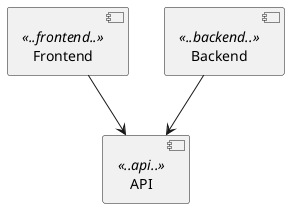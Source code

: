 @startuml

[Frontend] <<..frontend..>> as frontend
[Backend] <<..backend..>> as backend
[API] <<..api..>> as api

frontend --> api
backend --> api

@enduml